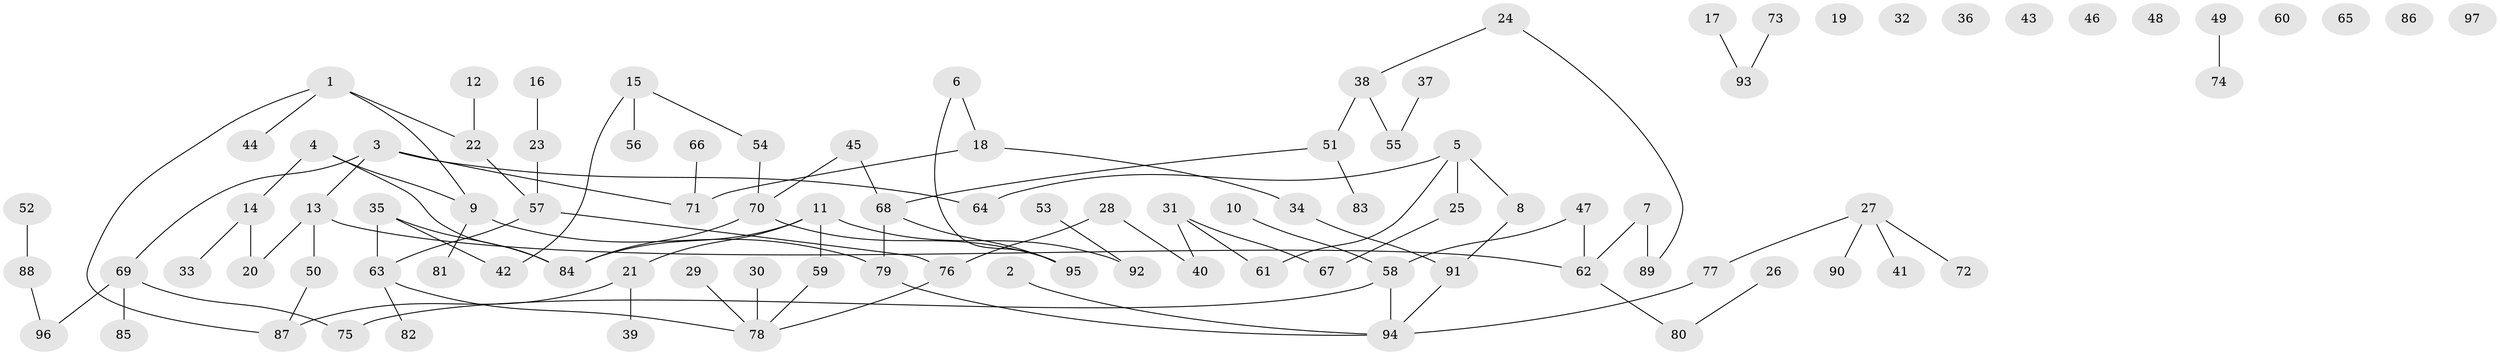 // coarse degree distribution, {5: 0.078125, 1: 0.3125, 4: 0.109375, 3: 0.15625, 2: 0.140625, 0: 0.171875, 7: 0.015625, 6: 0.015625}
// Generated by graph-tools (version 1.1) at 2025/41/03/06/25 10:41:23]
// undirected, 97 vertices, 100 edges
graph export_dot {
graph [start="1"]
  node [color=gray90,style=filled];
  1;
  2;
  3;
  4;
  5;
  6;
  7;
  8;
  9;
  10;
  11;
  12;
  13;
  14;
  15;
  16;
  17;
  18;
  19;
  20;
  21;
  22;
  23;
  24;
  25;
  26;
  27;
  28;
  29;
  30;
  31;
  32;
  33;
  34;
  35;
  36;
  37;
  38;
  39;
  40;
  41;
  42;
  43;
  44;
  45;
  46;
  47;
  48;
  49;
  50;
  51;
  52;
  53;
  54;
  55;
  56;
  57;
  58;
  59;
  60;
  61;
  62;
  63;
  64;
  65;
  66;
  67;
  68;
  69;
  70;
  71;
  72;
  73;
  74;
  75;
  76;
  77;
  78;
  79;
  80;
  81;
  82;
  83;
  84;
  85;
  86;
  87;
  88;
  89;
  90;
  91;
  92;
  93;
  94;
  95;
  96;
  97;
  1 -- 9;
  1 -- 22;
  1 -- 44;
  1 -- 87;
  2 -- 94;
  3 -- 13;
  3 -- 64;
  3 -- 69;
  3 -- 71;
  4 -- 9;
  4 -- 14;
  4 -- 84;
  5 -- 8;
  5 -- 25;
  5 -- 61;
  5 -- 64;
  6 -- 18;
  6 -- 95;
  7 -- 62;
  7 -- 89;
  8 -- 91;
  9 -- 79;
  9 -- 81;
  10 -- 58;
  11 -- 21;
  11 -- 59;
  11 -- 84;
  11 -- 92;
  12 -- 22;
  13 -- 20;
  13 -- 50;
  13 -- 62;
  14 -- 20;
  14 -- 33;
  15 -- 42;
  15 -- 54;
  15 -- 56;
  16 -- 23;
  17 -- 93;
  18 -- 34;
  18 -- 71;
  21 -- 39;
  21 -- 87;
  22 -- 57;
  23 -- 57;
  24 -- 38;
  24 -- 89;
  25 -- 67;
  26 -- 80;
  27 -- 41;
  27 -- 72;
  27 -- 77;
  27 -- 90;
  28 -- 40;
  28 -- 76;
  29 -- 78;
  30 -- 78;
  31 -- 40;
  31 -- 61;
  31 -- 67;
  34 -- 91;
  35 -- 42;
  35 -- 63;
  35 -- 84;
  37 -- 55;
  38 -- 51;
  38 -- 55;
  45 -- 68;
  45 -- 70;
  47 -- 58;
  47 -- 62;
  49 -- 74;
  50 -- 87;
  51 -- 68;
  51 -- 83;
  52 -- 88;
  53 -- 92;
  54 -- 70;
  57 -- 63;
  57 -- 76;
  58 -- 75;
  58 -- 94;
  59 -- 78;
  62 -- 80;
  63 -- 78;
  63 -- 82;
  66 -- 71;
  68 -- 79;
  68 -- 95;
  69 -- 75;
  69 -- 85;
  69 -- 96;
  70 -- 84;
  70 -- 95;
  73 -- 93;
  76 -- 78;
  77 -- 94;
  79 -- 94;
  88 -- 96;
  91 -- 94;
}
